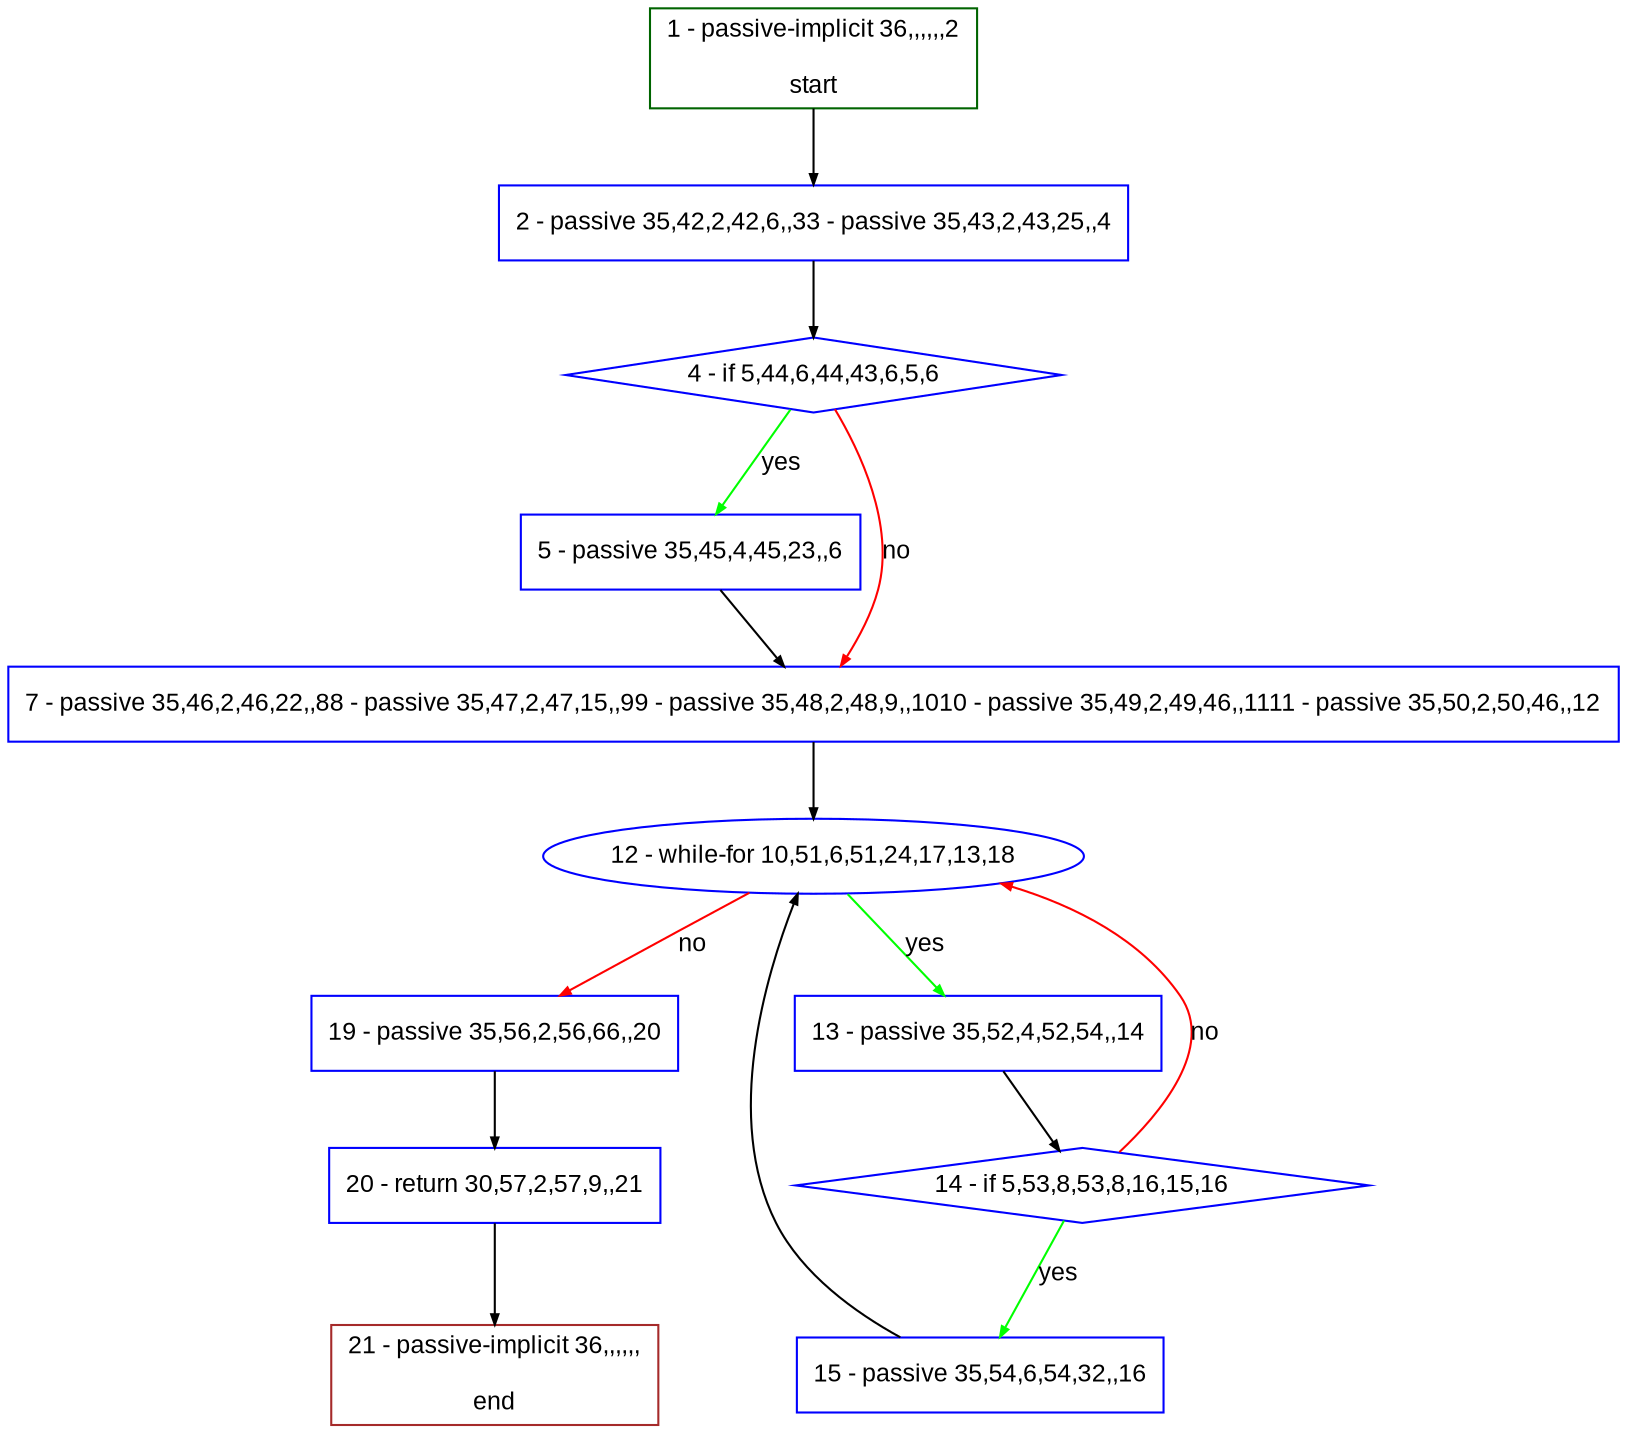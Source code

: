 digraph "" {
  graph [pack="true", label="", fontsize="12", packmode="clust", fontname="Arial", fillcolor="#FFFFCC", bgcolor="white", style="rounded,filled", compound="true"];
  node [node_initialized="no", label="", color="grey", fontsize="12", fillcolor="white", fontname="Arial", style="filled", shape="rectangle", compound="true", fixedsize="false"];
  edge [fontcolor="black", arrowhead="normal", arrowtail="none", arrowsize="0.5", ltail="", label="", color="black", fontsize="12", lhead="", fontname="Arial", dir="forward", compound="true"];
  __N1 [label="2 - passive 35,42,2,42,6,,33 - passive 35,43,2,43,25,,4", color="#0000ff", fillcolor="#ffffff", style="filled", shape="box"];
  __N2 [label="1 - passive-implicit 36,,,,,,2\n\nstart", color="#006400", fillcolor="#ffffff", style="filled", shape="box"];
  __N3 [label="4 - if 5,44,6,44,43,6,5,6", color="#0000ff", fillcolor="#ffffff", style="filled", shape="diamond"];
  __N4 [label="5 - passive 35,45,4,45,23,,6", color="#0000ff", fillcolor="#ffffff", style="filled", shape="box"];
  __N5 [label="7 - passive 35,46,2,46,22,,88 - passive 35,47,2,47,15,,99 - passive 35,48,2,48,9,,1010 - passive 35,49,2,49,46,,1111 - passive 35,50,2,50,46,,12", color="#0000ff", fillcolor="#ffffff", style="filled", shape="box"];
  __N6 [label="12 - while-for 10,51,6,51,24,17,13,18", color="#0000ff", fillcolor="#ffffff", style="filled", shape="oval"];
  __N7 [label="13 - passive 35,52,4,52,54,,14", color="#0000ff", fillcolor="#ffffff", style="filled", shape="box"];
  __N8 [label="19 - passive 35,56,2,56,66,,20", color="#0000ff", fillcolor="#ffffff", style="filled", shape="box"];
  __N9 [label="14 - if 5,53,8,53,8,16,15,16", color="#0000ff", fillcolor="#ffffff", style="filled", shape="diamond"];
  __N10 [label="15 - passive 35,54,6,54,32,,16", color="#0000ff", fillcolor="#ffffff", style="filled", shape="box"];
  __N11 [label="20 - return 30,57,2,57,9,,21", color="#0000ff", fillcolor="#ffffff", style="filled", shape="box"];
  __N12 [label="21 - passive-implicit 36,,,,,,\n\nend", color="#a52a2a", fillcolor="#ffffff", style="filled", shape="box"];
  __N2 -> __N1 [arrowhead="normal", arrowtail="none", color="#000000", label="", dir="forward"];
  __N1 -> __N3 [arrowhead="normal", arrowtail="none", color="#000000", label="", dir="forward"];
  __N3 -> __N4 [arrowhead="normal", arrowtail="none", color="#00ff00", label="yes", dir="forward"];
  __N3 -> __N5 [arrowhead="normal", arrowtail="none", color="#ff0000", label="no", dir="forward"];
  __N4 -> __N5 [arrowhead="normal", arrowtail="none", color="#000000", label="", dir="forward"];
  __N5 -> __N6 [arrowhead="normal", arrowtail="none", color="#000000", label="", dir="forward"];
  __N6 -> __N7 [arrowhead="normal", arrowtail="none", color="#00ff00", label="yes", dir="forward"];
  __N6 -> __N8 [arrowhead="normal", arrowtail="none", color="#ff0000", label="no", dir="forward"];
  __N7 -> __N9 [arrowhead="normal", arrowtail="none", color="#000000", label="", dir="forward"];
  __N9 -> __N6 [arrowhead="normal", arrowtail="none", color="#ff0000", label="no", dir="forward"];
  __N9 -> __N10 [arrowhead="normal", arrowtail="none", color="#00ff00", label="yes", dir="forward"];
  __N10 -> __N6 [arrowhead="normal", arrowtail="none", color="#000000", label="", dir="forward"];
  __N8 -> __N11 [arrowhead="normal", arrowtail="none", color="#000000", label="", dir="forward"];
  __N11 -> __N12 [arrowhead="normal", arrowtail="none", color="#000000", label="", dir="forward"];
}
